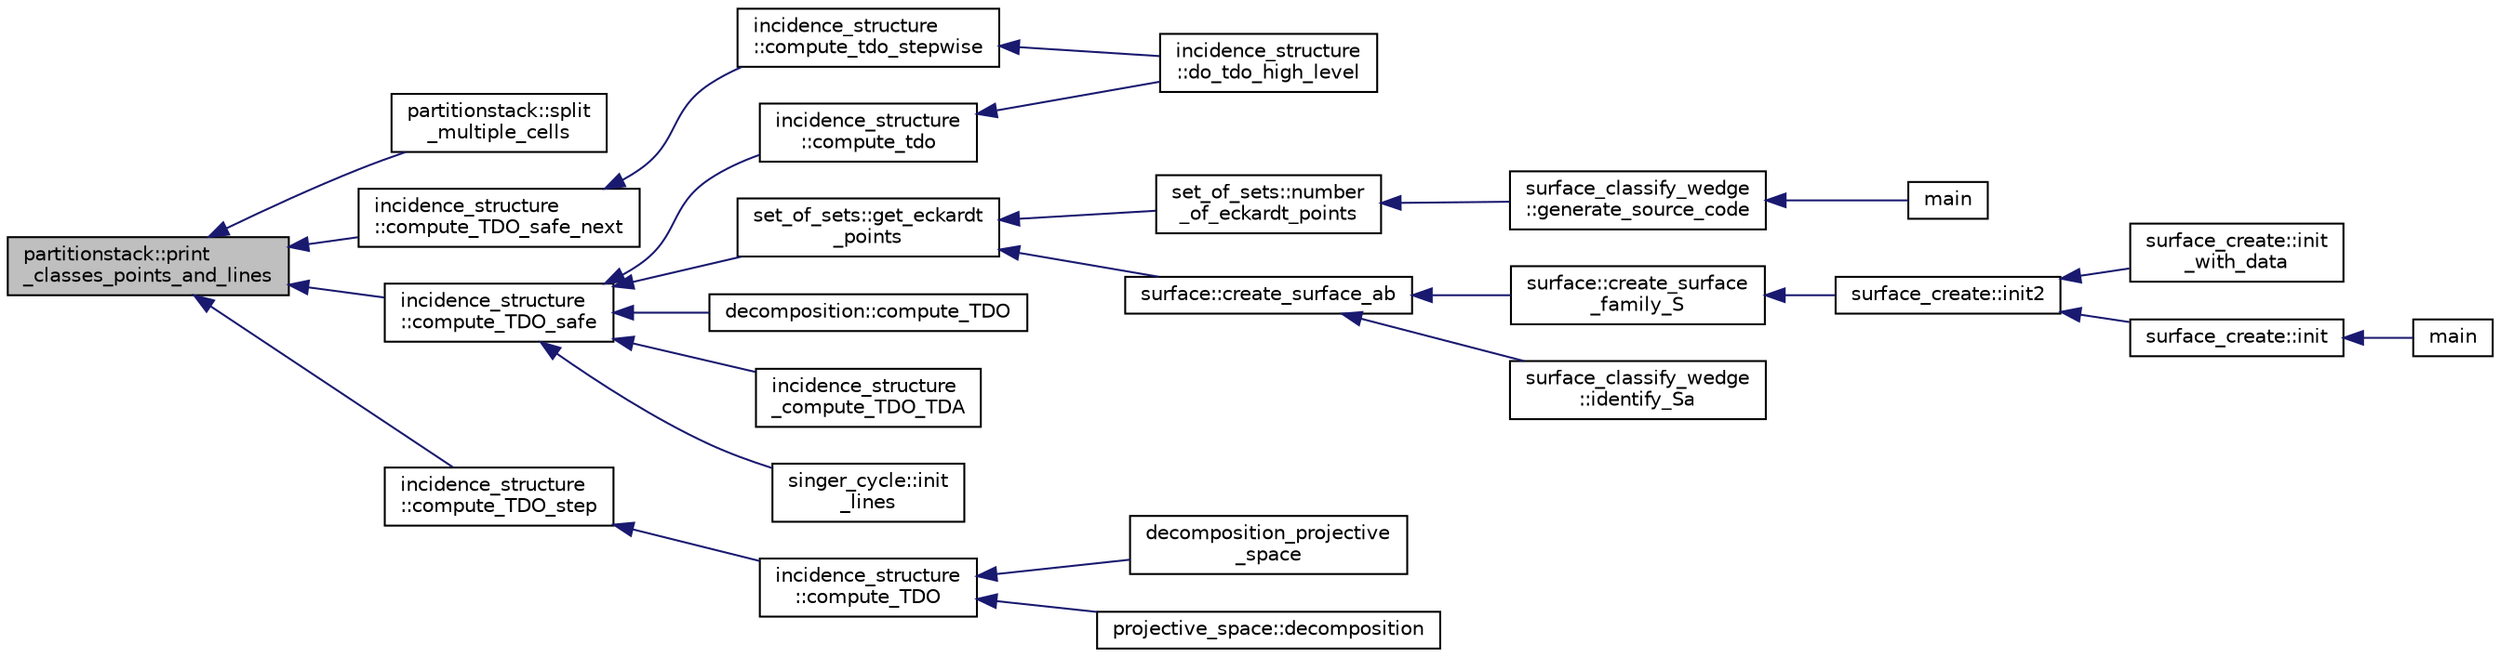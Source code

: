 digraph "partitionstack::print_classes_points_and_lines"
{
  edge [fontname="Helvetica",fontsize="10",labelfontname="Helvetica",labelfontsize="10"];
  node [fontname="Helvetica",fontsize="10",shape=record];
  rankdir="LR";
  Node638 [label="partitionstack::print\l_classes_points_and_lines",height=0.2,width=0.4,color="black", fillcolor="grey75", style="filled", fontcolor="black"];
  Node638 -> Node639 [dir="back",color="midnightblue",fontsize="10",style="solid",fontname="Helvetica"];
  Node639 [label="partitionstack::split\l_multiple_cells",height=0.2,width=0.4,color="black", fillcolor="white", style="filled",URL="$d3/d87/classpartitionstack.html#a7d0e8c56b61126fcd12e936d9e6e575e"];
  Node638 -> Node640 [dir="back",color="midnightblue",fontsize="10",style="solid",fontname="Helvetica"];
  Node640 [label="incidence_structure\l::compute_TDO_safe_next",height=0.2,width=0.4,color="black", fillcolor="white", style="filled",URL="$da/d8a/classincidence__structure.html#a7c315a348fc6bed0f8642767cc9cd7d1"];
  Node640 -> Node641 [dir="back",color="midnightblue",fontsize="10",style="solid",fontname="Helvetica"];
  Node641 [label="incidence_structure\l::compute_tdo_stepwise",height=0.2,width=0.4,color="black", fillcolor="white", style="filled",URL="$da/d8a/classincidence__structure.html#a91a7039b74c96b39bcd084b02181f191"];
  Node641 -> Node642 [dir="back",color="midnightblue",fontsize="10",style="solid",fontname="Helvetica"];
  Node642 [label="incidence_structure\l::do_tdo_high_level",height=0.2,width=0.4,color="black", fillcolor="white", style="filled",URL="$da/d8a/classincidence__structure.html#a8840e820448ad980279f244a90888b77"];
  Node638 -> Node643 [dir="back",color="midnightblue",fontsize="10",style="solid",fontname="Helvetica"];
  Node643 [label="incidence_structure\l::compute_TDO_safe",height=0.2,width=0.4,color="black", fillcolor="white", style="filled",URL="$da/d8a/classincidence__structure.html#ab1409e71c4b6855e49edfd3526644202"];
  Node643 -> Node644 [dir="back",color="midnightblue",fontsize="10",style="solid",fontname="Helvetica"];
  Node644 [label="set_of_sets::get_eckardt\l_points",height=0.2,width=0.4,color="black", fillcolor="white", style="filled",URL="$da/dd6/classset__of__sets.html#af6713e71ef5a1b7cc7892d78900166c4"];
  Node644 -> Node645 [dir="back",color="midnightblue",fontsize="10",style="solid",fontname="Helvetica"];
  Node645 [label="set_of_sets::number\l_of_eckardt_points",height=0.2,width=0.4,color="black", fillcolor="white", style="filled",URL="$da/dd6/classset__of__sets.html#acf1d8689cc8ef9c4987d86c78be68302"];
  Node645 -> Node646 [dir="back",color="midnightblue",fontsize="10",style="solid",fontname="Helvetica"];
  Node646 [label="surface_classify_wedge\l::generate_source_code",height=0.2,width=0.4,color="black", fillcolor="white", style="filled",URL="$d7/d5c/classsurface__classify__wedge.html#a4cb31d5e7747571177fbdedf79631fd9"];
  Node646 -> Node647 [dir="back",color="midnightblue",fontsize="10",style="solid",fontname="Helvetica"];
  Node647 [label="main",height=0.2,width=0.4,color="black", fillcolor="white", style="filled",URL="$df/df8/surface__classify_8_c.html#a217dbf8b442f20279ea00b898af96f52"];
  Node644 -> Node648 [dir="back",color="midnightblue",fontsize="10",style="solid",fontname="Helvetica"];
  Node648 [label="surface::create_surface_ab",height=0.2,width=0.4,color="black", fillcolor="white", style="filled",URL="$d5/d88/classsurface.html#a9e0834d9fd3ea14957df1944ac40c847"];
  Node648 -> Node649 [dir="back",color="midnightblue",fontsize="10",style="solid",fontname="Helvetica"];
  Node649 [label="surface::create_surface\l_family_S",height=0.2,width=0.4,color="black", fillcolor="white", style="filled",URL="$d5/d88/classsurface.html#a820199c4eab279fad1085a308550fa8f"];
  Node649 -> Node650 [dir="back",color="midnightblue",fontsize="10",style="solid",fontname="Helvetica"];
  Node650 [label="surface_create::init2",height=0.2,width=0.4,color="black", fillcolor="white", style="filled",URL="$de/da4/classsurface__create.html#a0d600640f7dd62d5a6c36443effdab59"];
  Node650 -> Node651 [dir="back",color="midnightblue",fontsize="10",style="solid",fontname="Helvetica"];
  Node651 [label="surface_create::init\l_with_data",height=0.2,width=0.4,color="black", fillcolor="white", style="filled",URL="$de/da4/classsurface__create.html#a9226f687139676532adb1aa971fbade2"];
  Node650 -> Node652 [dir="back",color="midnightblue",fontsize="10",style="solid",fontname="Helvetica"];
  Node652 [label="surface_create::init",height=0.2,width=0.4,color="black", fillcolor="white", style="filled",URL="$de/da4/classsurface__create.html#ab0db5c12825f778e3caf8aa4da02eb06"];
  Node652 -> Node653 [dir="back",color="midnightblue",fontsize="10",style="solid",fontname="Helvetica"];
  Node653 [label="main",height=0.2,width=0.4,color="black", fillcolor="white", style="filled",URL="$d2/dfa/create__surface__main_8_c.html#a217dbf8b442f20279ea00b898af96f52"];
  Node648 -> Node654 [dir="back",color="midnightblue",fontsize="10",style="solid",fontname="Helvetica"];
  Node654 [label="surface_classify_wedge\l::identify_Sa",height=0.2,width=0.4,color="black", fillcolor="white", style="filled",URL="$d7/d5c/classsurface__classify__wedge.html#a8fdc22ea1850bd4da28ace84adb055a6"];
  Node643 -> Node655 [dir="back",color="midnightblue",fontsize="10",style="solid",fontname="Helvetica"];
  Node655 [label="decomposition::compute_TDO",height=0.2,width=0.4,color="black", fillcolor="white", style="filled",URL="$d3/d2b/classdecomposition.html#acde2ae0342c89d2ba817ecdc98813cbe"];
  Node643 -> Node656 [dir="back",color="midnightblue",fontsize="10",style="solid",fontname="Helvetica"];
  Node656 [label="incidence_structure\l::compute_tdo",height=0.2,width=0.4,color="black", fillcolor="white", style="filled",URL="$da/d8a/classincidence__structure.html#a74cfa0336bdb1b0d0eace43f330a2b0f"];
  Node656 -> Node642 [dir="back",color="midnightblue",fontsize="10",style="solid",fontname="Helvetica"];
  Node643 -> Node657 [dir="back",color="midnightblue",fontsize="10",style="solid",fontname="Helvetica"];
  Node657 [label="incidence_structure\l_compute_TDO_TDA",height=0.2,width=0.4,color="black", fillcolor="white", style="filled",URL="$df/d74/tl__geometry_8h.html#a63d0e7a207e173b92c0e560df4d8e980"];
  Node643 -> Node658 [dir="back",color="midnightblue",fontsize="10",style="solid",fontname="Helvetica"];
  Node658 [label="singer_cycle::init\l_lines",height=0.2,width=0.4,color="black", fillcolor="white", style="filled",URL="$d8/d13/classsinger__cycle.html#a817cbf613596d5db2cf5e926db8fa328"];
  Node638 -> Node659 [dir="back",color="midnightblue",fontsize="10",style="solid",fontname="Helvetica"];
  Node659 [label="incidence_structure\l::compute_TDO_step",height=0.2,width=0.4,color="black", fillcolor="white", style="filled",URL="$da/d8a/classincidence__structure.html#a6175accaa64033df34d722c594a8b827"];
  Node659 -> Node660 [dir="back",color="midnightblue",fontsize="10",style="solid",fontname="Helvetica"];
  Node660 [label="incidence_structure\l::compute_TDO",height=0.2,width=0.4,color="black", fillcolor="white", style="filled",URL="$da/d8a/classincidence__structure.html#a617e41f176be4a8d522036666342f65e"];
  Node660 -> Node661 [dir="back",color="midnightblue",fontsize="10",style="solid",fontname="Helvetica"];
  Node661 [label="decomposition_projective\l_space",height=0.2,width=0.4,color="black", fillcolor="white", style="filled",URL="$df/d74/tl__geometry_8h.html#a82c6b40b3138e3e5bae2299d49680ac1"];
  Node660 -> Node662 [dir="back",color="midnightblue",fontsize="10",style="solid",fontname="Helvetica"];
  Node662 [label="projective_space::decomposition",height=0.2,width=0.4,color="black", fillcolor="white", style="filled",URL="$d2/d17/classprojective__space.html#ae060ee525e7a974bce04d78be7f6dd51"];
}
